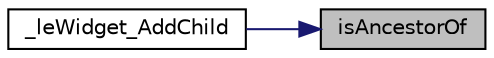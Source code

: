 digraph "isAncestorOf"
{
 // LATEX_PDF_SIZE
  edge [fontname="Helvetica",fontsize="10",labelfontname="Helvetica",labelfontsize="10"];
  node [fontname="Helvetica",fontsize="10",shape=record];
  rankdir="RL";
  Node1 [label="isAncestorOf",height=0.2,width=0.4,color="black", fillcolor="grey75", style="filled", fontcolor="black",tooltip=" "];
  Node1 -> Node2 [dir="back",color="midnightblue",fontsize="10",style="solid",fontname="Helvetica"];
  Node2 [label="_leWidget_AddChild",height=0.2,width=0.4,color="black", fillcolor="white", style="filled",URL="$legato__widget_8h.html#ac21eb7fa6d2e8e288a4f1af114d75a3c",tooltip=" "];
}
